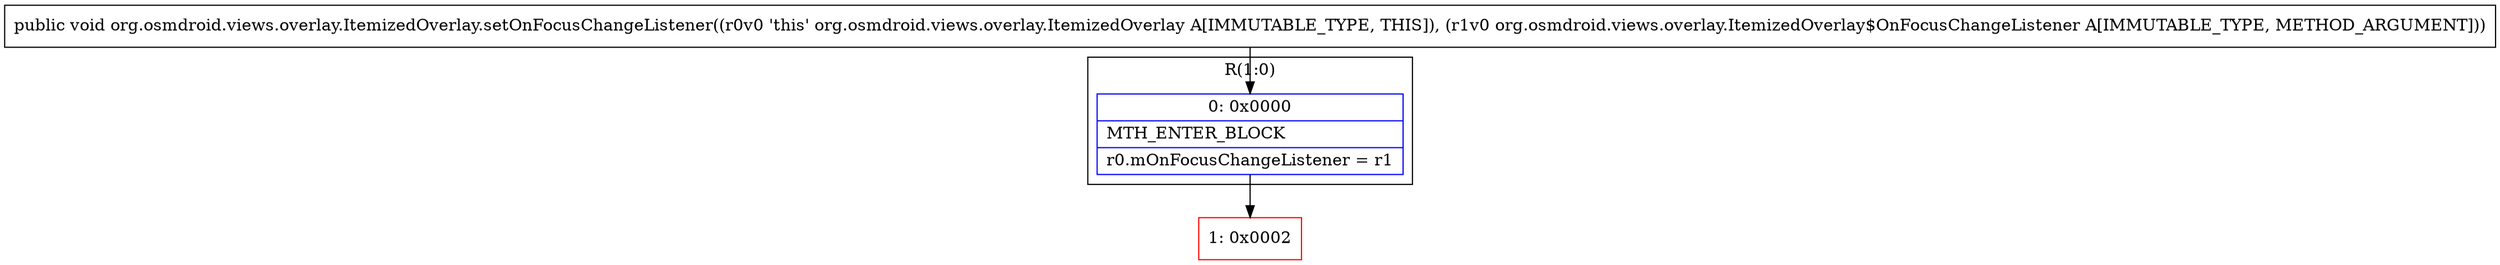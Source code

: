 digraph "CFG fororg.osmdroid.views.overlay.ItemizedOverlay.setOnFocusChangeListener(Lorg\/osmdroid\/views\/overlay\/ItemizedOverlay$OnFocusChangeListener;)V" {
subgraph cluster_Region_1980820660 {
label = "R(1:0)";
node [shape=record,color=blue];
Node_0 [shape=record,label="{0\:\ 0x0000|MTH_ENTER_BLOCK\l|r0.mOnFocusChangeListener = r1\l}"];
}
Node_1 [shape=record,color=red,label="{1\:\ 0x0002}"];
MethodNode[shape=record,label="{public void org.osmdroid.views.overlay.ItemizedOverlay.setOnFocusChangeListener((r0v0 'this' org.osmdroid.views.overlay.ItemizedOverlay A[IMMUTABLE_TYPE, THIS]), (r1v0 org.osmdroid.views.overlay.ItemizedOverlay$OnFocusChangeListener A[IMMUTABLE_TYPE, METHOD_ARGUMENT])) }"];
MethodNode -> Node_0;
Node_0 -> Node_1;
}

